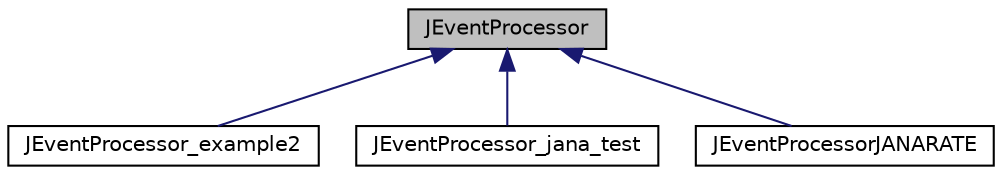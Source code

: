 digraph "JEventProcessor"
{
  edge [fontname="Helvetica",fontsize="10",labelfontname="Helvetica",labelfontsize="10"];
  node [fontname="Helvetica",fontsize="10",shape=record];
  Node1 [label="JEventProcessor",height=0.2,width=0.4,color="black", fillcolor="grey75", style="filled" fontcolor="black"];
  Node1 -> Node2 [dir="back",color="midnightblue",fontsize="10",style="solid",fontname="Helvetica"];
  Node2 [label="JEventProcessor_example2",height=0.2,width=0.4,color="black", fillcolor="white", style="filled",URL="$class_j_event_processor__example2.html"];
  Node1 -> Node3 [dir="back",color="midnightblue",fontsize="10",style="solid",fontname="Helvetica"];
  Node3 [label="JEventProcessor_jana_test",height=0.2,width=0.4,color="black", fillcolor="white", style="filled",URL="$class_j_event_processor__jana__test.html"];
  Node1 -> Node4 [dir="back",color="midnightblue",fontsize="10",style="solid",fontname="Helvetica"];
  Node4 [label="JEventProcessorJANARATE",height=0.2,width=0.4,color="black", fillcolor="white", style="filled",URL="$class_j_event_processor_j_a_n_a_r_a_t_e.html"];
}
